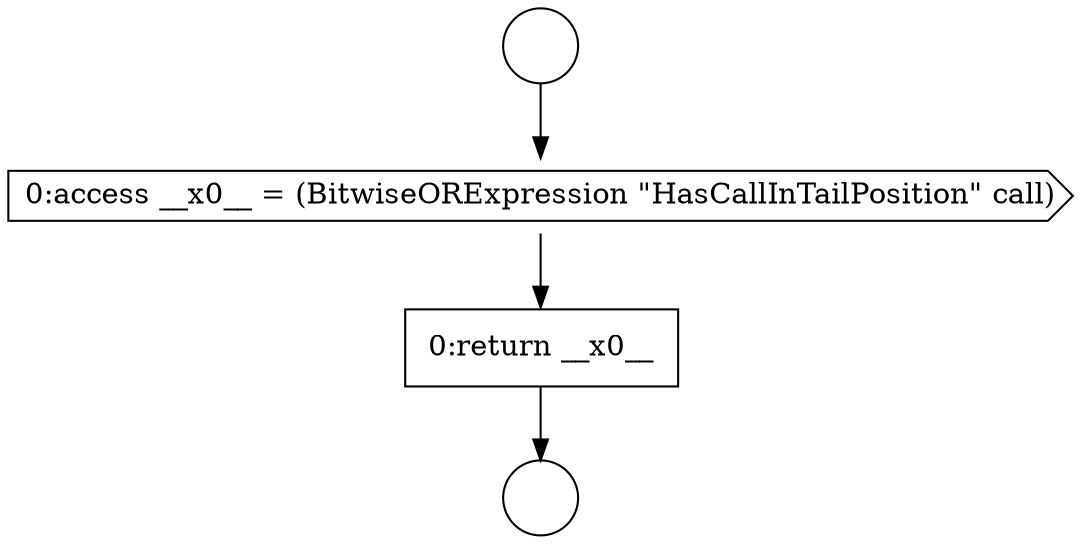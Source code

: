 digraph {
  node9248 [shape=circle label=" " color="black" fillcolor="white" style=filled]
  node9250 [shape=cds, label=<<font color="black">0:access __x0__ = (BitwiseORExpression &quot;HasCallInTailPosition&quot; call)</font>> color="black" fillcolor="white" style=filled]
  node9251 [shape=none, margin=0, label=<<font color="black">
    <table border="0" cellborder="1" cellspacing="0" cellpadding="10">
      <tr><td align="left">0:return __x0__</td></tr>
    </table>
  </font>> color="black" fillcolor="white" style=filled]
  node9249 [shape=circle label=" " color="black" fillcolor="white" style=filled]
  node9248 -> node9250 [ color="black"]
  node9250 -> node9251 [ color="black"]
  node9251 -> node9249 [ color="black"]
}
